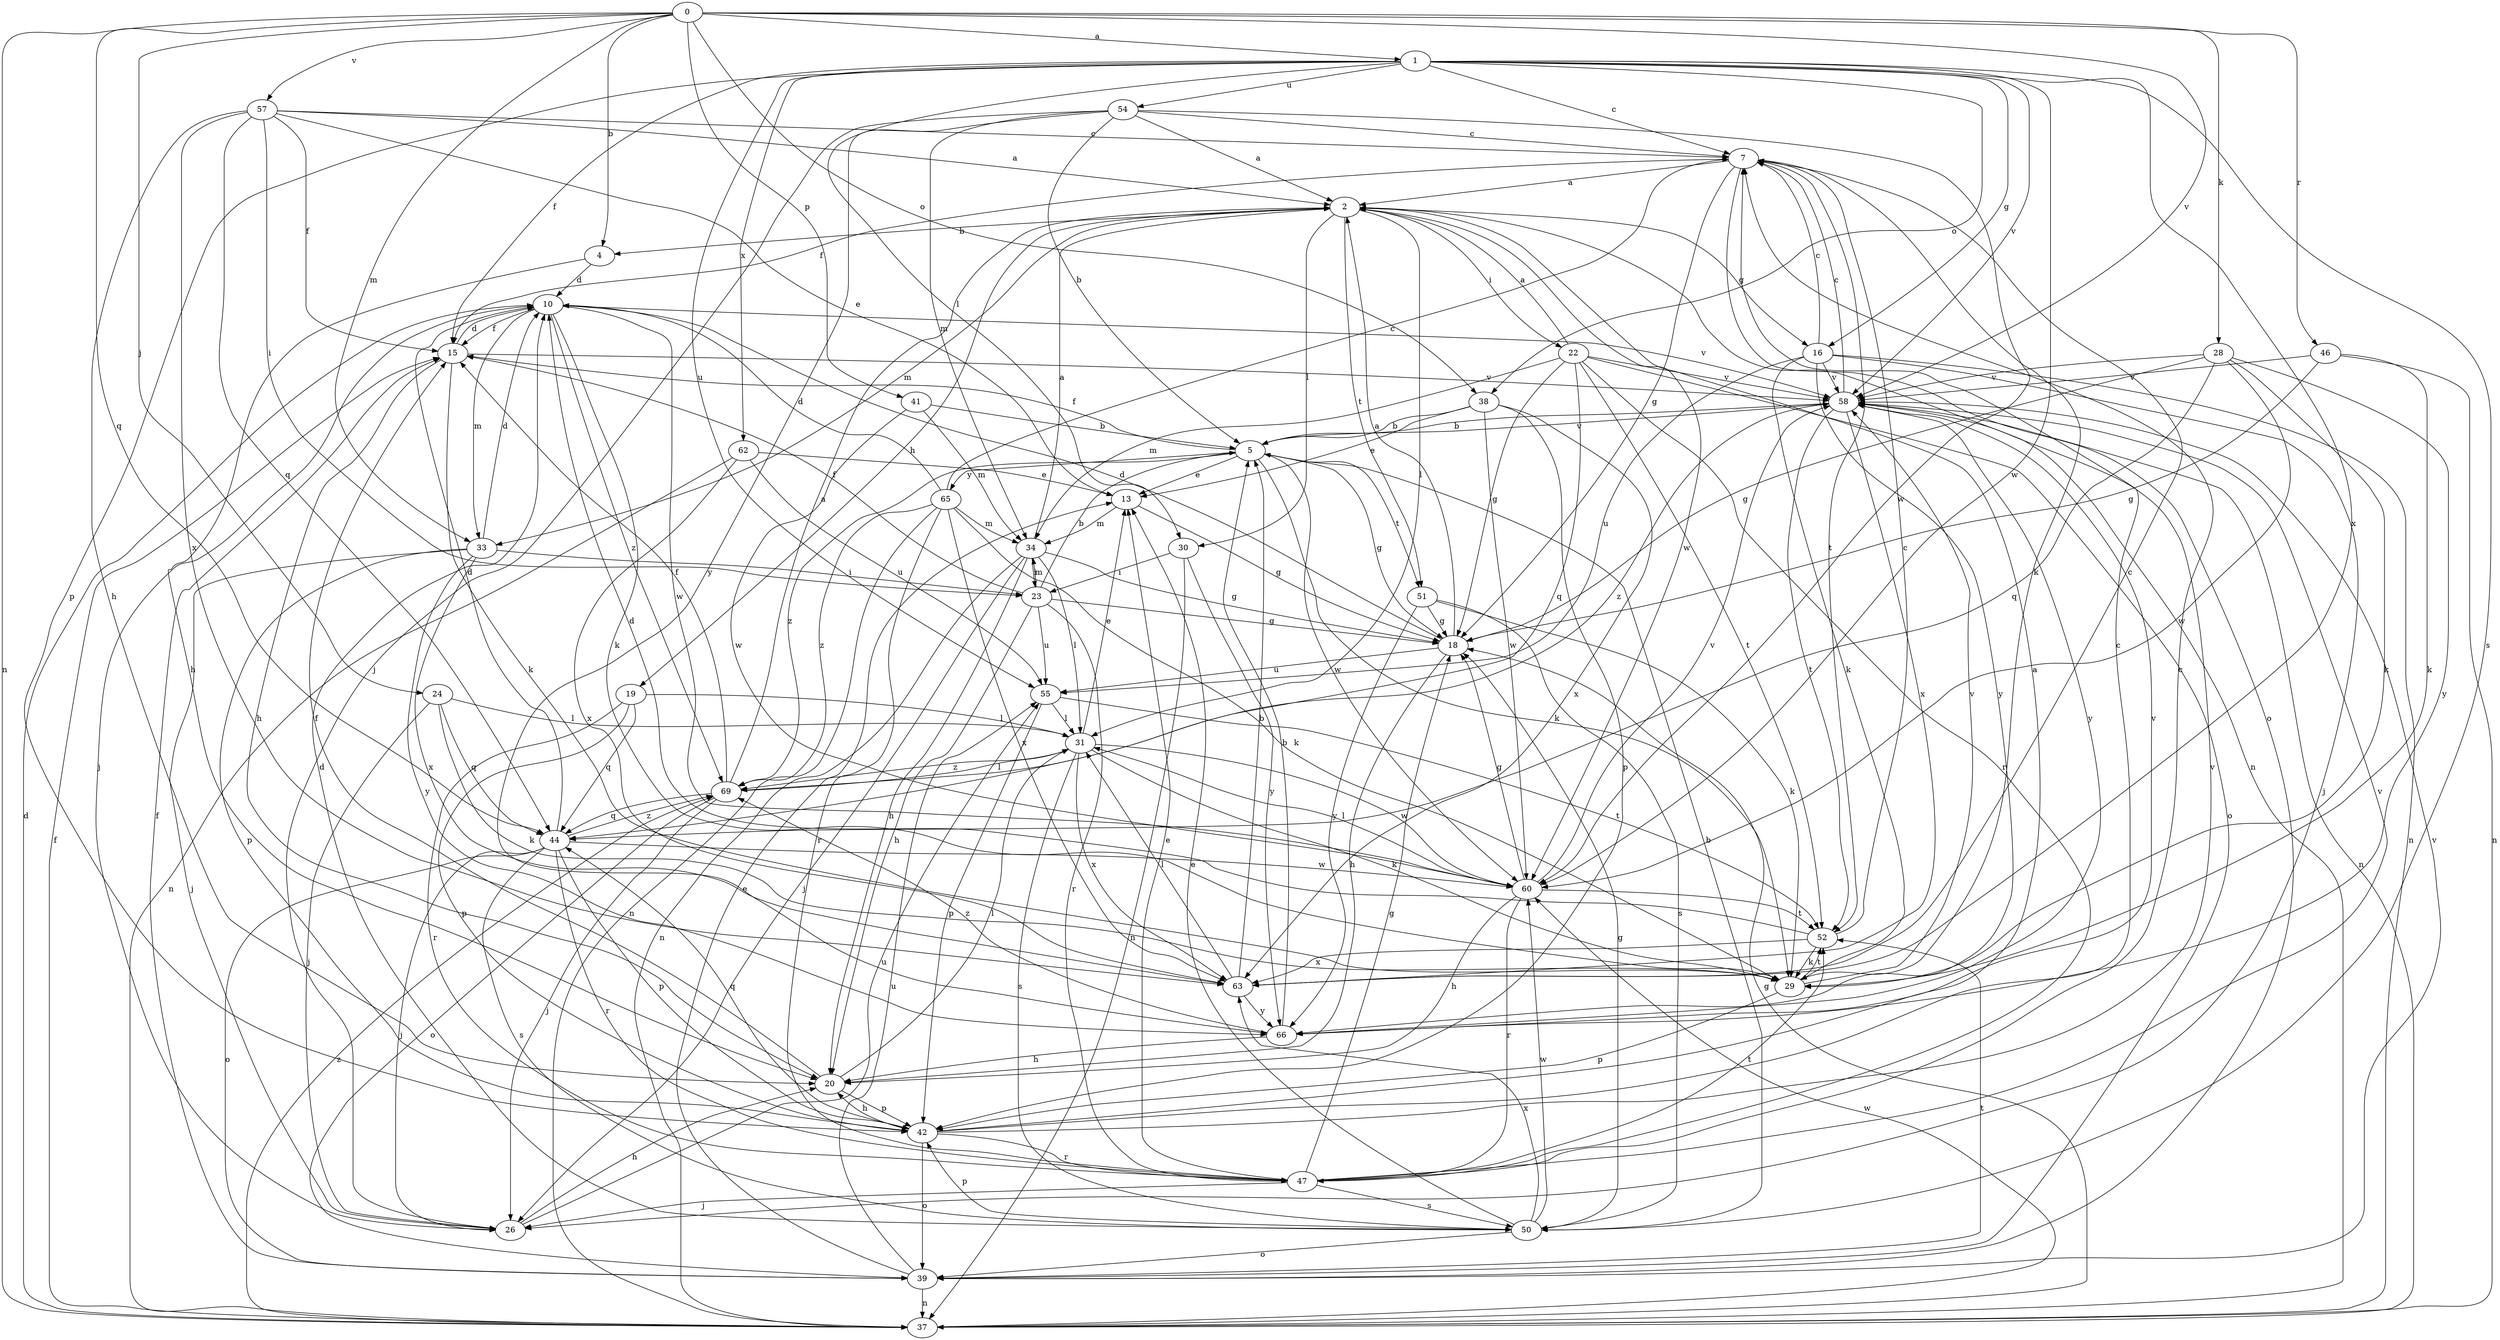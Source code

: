 strict digraph  {
0;
1;
2;
4;
5;
7;
10;
13;
15;
16;
18;
19;
20;
22;
23;
24;
26;
28;
29;
30;
31;
33;
34;
37;
38;
39;
41;
42;
44;
46;
47;
50;
51;
52;
54;
55;
57;
58;
60;
62;
63;
65;
66;
69;
0 -> 1  [label=a];
0 -> 4  [label=b];
0 -> 24  [label=j];
0 -> 28  [label=k];
0 -> 33  [label=m];
0 -> 37  [label=n];
0 -> 38  [label=o];
0 -> 41  [label=p];
0 -> 44  [label=q];
0 -> 46  [label=r];
0 -> 57  [label=v];
0 -> 58  [label=v];
1 -> 7  [label=c];
1 -> 15  [label=f];
1 -> 16  [label=g];
1 -> 30  [label=l];
1 -> 38  [label=o];
1 -> 42  [label=p];
1 -> 50  [label=s];
1 -> 54  [label=u];
1 -> 55  [label=u];
1 -> 58  [label=v];
1 -> 60  [label=w];
1 -> 62  [label=x];
1 -> 63  [label=x];
2 -> 4  [label=b];
2 -> 16  [label=g];
2 -> 19  [label=h];
2 -> 22  [label=i];
2 -> 30  [label=l];
2 -> 31  [label=l];
2 -> 33  [label=m];
2 -> 37  [label=n];
2 -> 51  [label=t];
2 -> 60  [label=w];
4 -> 10  [label=d];
4 -> 20  [label=h];
5 -> 13  [label=e];
5 -> 15  [label=f];
5 -> 18  [label=g];
5 -> 29  [label=k];
5 -> 51  [label=t];
5 -> 58  [label=v];
5 -> 60  [label=w];
5 -> 65  [label=y];
5 -> 69  [label=z];
7 -> 2  [label=a];
7 -> 15  [label=f];
7 -> 18  [label=g];
7 -> 29  [label=k];
7 -> 39  [label=o];
7 -> 52  [label=t];
10 -> 15  [label=f];
10 -> 26  [label=j];
10 -> 29  [label=k];
10 -> 33  [label=m];
10 -> 58  [label=v];
10 -> 60  [label=w];
10 -> 69  [label=z];
13 -> 18  [label=g];
13 -> 34  [label=m];
15 -> 10  [label=d];
15 -> 20  [label=h];
15 -> 29  [label=k];
15 -> 58  [label=v];
16 -> 7  [label=c];
16 -> 26  [label=j];
16 -> 29  [label=k];
16 -> 37  [label=n];
16 -> 55  [label=u];
16 -> 58  [label=v];
16 -> 66  [label=y];
18 -> 2  [label=a];
18 -> 10  [label=d];
18 -> 20  [label=h];
18 -> 55  [label=u];
19 -> 31  [label=l];
19 -> 42  [label=p];
19 -> 44  [label=q];
19 -> 47  [label=r];
20 -> 15  [label=f];
20 -> 31  [label=l];
20 -> 42  [label=p];
22 -> 2  [label=a];
22 -> 18  [label=g];
22 -> 34  [label=m];
22 -> 39  [label=o];
22 -> 44  [label=q];
22 -> 47  [label=r];
22 -> 52  [label=t];
22 -> 58  [label=v];
23 -> 5  [label=b];
23 -> 15  [label=f];
23 -> 18  [label=g];
23 -> 20  [label=h];
23 -> 34  [label=m];
23 -> 47  [label=r];
23 -> 55  [label=u];
24 -> 26  [label=j];
24 -> 29  [label=k];
24 -> 31  [label=l];
24 -> 44  [label=q];
26 -> 20  [label=h];
26 -> 55  [label=u];
28 -> 18  [label=g];
28 -> 29  [label=k];
28 -> 44  [label=q];
28 -> 58  [label=v];
28 -> 60  [label=w];
28 -> 66  [label=y];
29 -> 42  [label=p];
29 -> 52  [label=t];
29 -> 58  [label=v];
30 -> 23  [label=i];
30 -> 37  [label=n];
30 -> 66  [label=y];
31 -> 13  [label=e];
31 -> 29  [label=k];
31 -> 50  [label=s];
31 -> 60  [label=w];
31 -> 63  [label=x];
31 -> 69  [label=z];
33 -> 10  [label=d];
33 -> 23  [label=i];
33 -> 26  [label=j];
33 -> 42  [label=p];
33 -> 63  [label=x];
33 -> 66  [label=y];
34 -> 2  [label=a];
34 -> 18  [label=g];
34 -> 20  [label=h];
34 -> 23  [label=i];
34 -> 26  [label=j];
34 -> 31  [label=l];
34 -> 37  [label=n];
37 -> 10  [label=d];
37 -> 15  [label=f];
37 -> 18  [label=g];
37 -> 60  [label=w];
37 -> 69  [label=z];
38 -> 5  [label=b];
38 -> 13  [label=e];
38 -> 42  [label=p];
38 -> 60  [label=w];
38 -> 63  [label=x];
39 -> 13  [label=e];
39 -> 15  [label=f];
39 -> 37  [label=n];
39 -> 52  [label=t];
39 -> 55  [label=u];
39 -> 58  [label=v];
41 -> 5  [label=b];
41 -> 34  [label=m];
41 -> 60  [label=w];
42 -> 2  [label=a];
42 -> 7  [label=c];
42 -> 20  [label=h];
42 -> 39  [label=o];
42 -> 44  [label=q];
42 -> 47  [label=r];
42 -> 58  [label=v];
44 -> 10  [label=d];
44 -> 26  [label=j];
44 -> 39  [label=o];
44 -> 42  [label=p];
44 -> 47  [label=r];
44 -> 50  [label=s];
44 -> 60  [label=w];
44 -> 69  [label=z];
46 -> 18  [label=g];
46 -> 29  [label=k];
46 -> 37  [label=n];
46 -> 58  [label=v];
47 -> 7  [label=c];
47 -> 13  [label=e];
47 -> 18  [label=g];
47 -> 26  [label=j];
47 -> 50  [label=s];
47 -> 52  [label=t];
47 -> 58  [label=v];
50 -> 5  [label=b];
50 -> 10  [label=d];
50 -> 13  [label=e];
50 -> 18  [label=g];
50 -> 39  [label=o];
50 -> 42  [label=p];
50 -> 60  [label=w];
50 -> 63  [label=x];
51 -> 18  [label=g];
51 -> 29  [label=k];
51 -> 50  [label=s];
51 -> 66  [label=y];
52 -> 7  [label=c];
52 -> 10  [label=d];
52 -> 29  [label=k];
52 -> 63  [label=x];
54 -> 2  [label=a];
54 -> 5  [label=b];
54 -> 7  [label=c];
54 -> 26  [label=j];
54 -> 34  [label=m];
54 -> 60  [label=w];
54 -> 66  [label=y];
55 -> 31  [label=l];
55 -> 42  [label=p];
55 -> 52  [label=t];
57 -> 2  [label=a];
57 -> 7  [label=c];
57 -> 13  [label=e];
57 -> 15  [label=f];
57 -> 20  [label=h];
57 -> 23  [label=i];
57 -> 44  [label=q];
57 -> 63  [label=x];
58 -> 5  [label=b];
58 -> 7  [label=c];
58 -> 37  [label=n];
58 -> 52  [label=t];
58 -> 63  [label=x];
58 -> 66  [label=y];
58 -> 69  [label=z];
60 -> 18  [label=g];
60 -> 20  [label=h];
60 -> 31  [label=l];
60 -> 47  [label=r];
60 -> 52  [label=t];
60 -> 58  [label=v];
62 -> 13  [label=e];
62 -> 37  [label=n];
62 -> 55  [label=u];
62 -> 63  [label=x];
63 -> 5  [label=b];
63 -> 7  [label=c];
63 -> 31  [label=l];
63 -> 66  [label=y];
65 -> 7  [label=c];
65 -> 10  [label=d];
65 -> 29  [label=k];
65 -> 34  [label=m];
65 -> 37  [label=n];
65 -> 47  [label=r];
65 -> 63  [label=x];
65 -> 69  [label=z];
66 -> 5  [label=b];
66 -> 20  [label=h];
66 -> 58  [label=v];
66 -> 69  [label=z];
69 -> 2  [label=a];
69 -> 15  [label=f];
69 -> 26  [label=j];
69 -> 31  [label=l];
69 -> 39  [label=o];
69 -> 44  [label=q];
}
